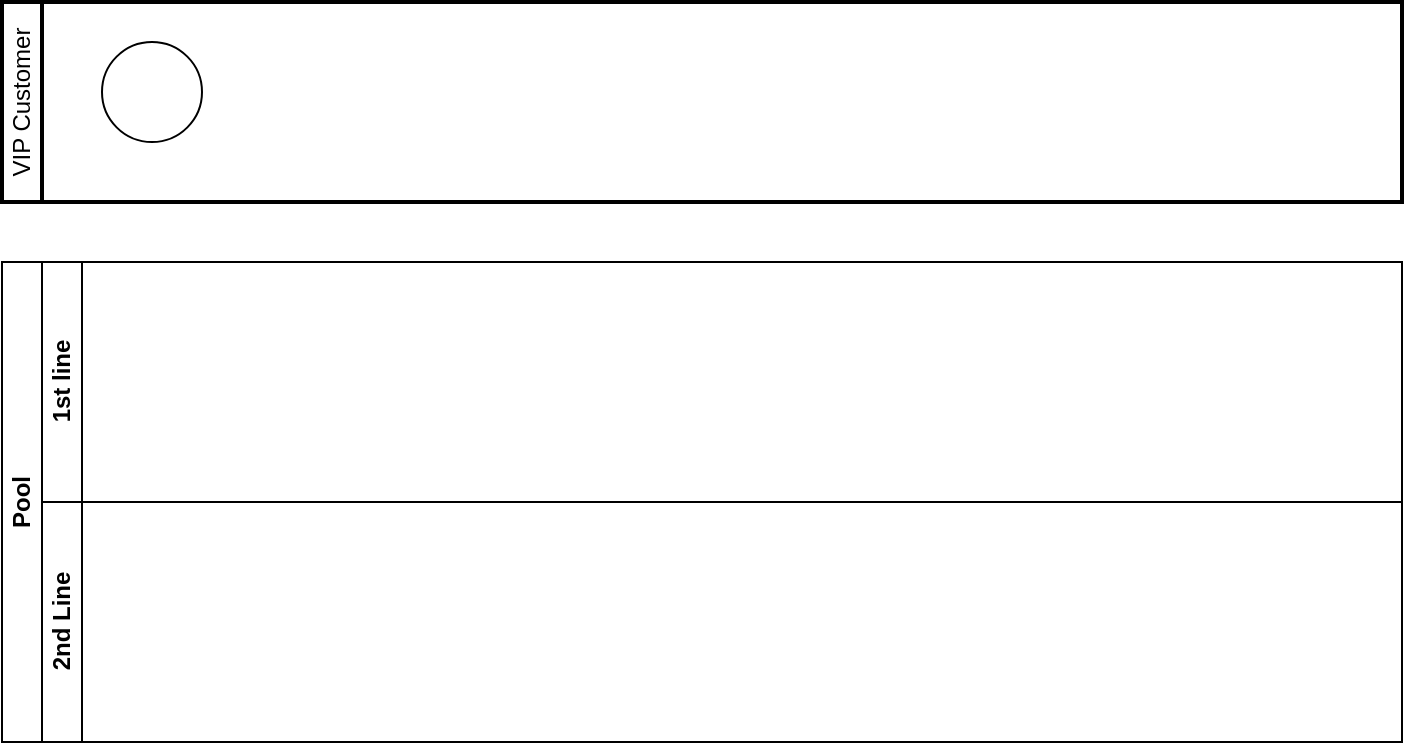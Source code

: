 <mxfile version="28.1.1" pages="2">
  <diagram name="第 1 页" id="-7rUZBeNB6Kr9PdHBvQQ">
    <mxGraphModel dx="984" dy="548" grid="1" gridSize="10" guides="1" tooltips="1" connect="1" arrows="1" fold="1" page="1" pageScale="1" pageWidth="827" pageHeight="1169" math="0" shadow="0">
      <root>
        <mxCell id="0" />
        <mxCell id="1" parent="0" />
        <mxCell id="crrEgtXzfFiQpc_Nn77q-1" value="Pool" style="swimlane;html=1;childLayout=stackLayout;resizeParent=1;resizeParentMax=0;horizontal=0;startSize=20;horizontalStack=0;whiteSpace=wrap;" vertex="1" parent="1">
          <mxGeometry x="30" y="490" width="700" height="240" as="geometry" />
        </mxCell>
        <mxCell id="crrEgtXzfFiQpc_Nn77q-3" value="1st line" style="swimlane;html=1;startSize=20;horizontal=0;" vertex="1" parent="crrEgtXzfFiQpc_Nn77q-1">
          <mxGeometry x="20" width="680" height="120" as="geometry" />
        </mxCell>
        <mxCell id="crrEgtXzfFiQpc_Nn77q-4" value="2nd Line" style="swimlane;html=1;startSize=20;horizontal=0;" vertex="1" parent="crrEgtXzfFiQpc_Nn77q-1">
          <mxGeometry x="20" y="120" width="680" height="120" as="geometry" />
        </mxCell>
        <mxCell id="crrEgtXzfFiQpc_Nn77q-7" value="VIP Customer" style="swimlane;html=1;startSize=20;fontStyle=0;collapsible=0;horizontal=0;swimlaneLine=1;swimlaneFillColor=#ffffff;strokeWidth=2;whiteSpace=wrap;" vertex="1" parent="1">
          <mxGeometry x="30" y="360" width="700" height="100" as="geometry" />
        </mxCell>
        <mxCell id="crrEgtXzfFiQpc_Nn77q-8" value="" style="points=[[0.145,0.145,0],[0.5,0,0],[0.855,0.145,0],[1,0.5,0],[0.855,0.855,0],[0.5,1,0],[0.145,0.855,0],[0,0.5,0]];shape=mxgraph.bpmn.event;html=1;verticalLabelPosition=bottom;labelBackgroundColor=#ffffff;verticalAlign=top;align=center;perimeter=ellipsePerimeter;outlineConnect=0;aspect=fixed;outline=standard;symbol=general;" vertex="1" parent="crrEgtXzfFiQpc_Nn77q-7">
          <mxGeometry x="50" y="20" width="50" height="50" as="geometry" />
        </mxCell>
      </root>
    </mxGraphModel>
  </diagram>
  <diagram id="A7_EB6fxQZ6pTfNvgGW4" name="第 2 页">
    <mxGraphModel dx="984" dy="548" grid="1" gridSize="10" guides="1" tooltips="1" connect="1" arrows="1" fold="1" page="1" pageScale="1" pageWidth="827" pageHeight="1169" math="0" shadow="0">
      <root>
        <mxCell id="0" />
        <mxCell id="1" parent="0" />
        <mxCell id="K5xxSd8D8HPHLGX_2HTV-1" value="" style="points=[[0.145,0.145,0],[0.5,0,0],[0.855,0.145,0],[1,0.5,0],[0.855,0.855,0],[0.5,1,0],[0.145,0.855,0],[0,0.5,0]];shape=mxgraph.bpmn.event;html=1;verticalLabelPosition=bottom;labelBackgroundColor=#ffffff;verticalAlign=top;align=center;perimeter=ellipsePerimeter;outlineConnect=0;aspect=fixed;outline=standard;symbol=general;" vertex="1" parent="1">
          <mxGeometry x="80" y="480" width="50" height="50" as="geometry" />
        </mxCell>
        <mxCell id="K5xxSd8D8HPHLGX_2HTV-2" value="登记VIP客户的问题" style="points=[[0.25,0,0],[0.5,0,0],[0.75,0,0],[1,0.25,0],[1,0.5,0],[1,0.75,0],[0.75,1,0],[0.5,1,0],[0.25,1,0],[0,0.75,0],[0,0.5,0],[0,0.25,0]];shape=mxgraph.bpmn.task2;whiteSpace=wrap;rectStyle=rounded;size=10;html=1;container=1;expand=0;collapsible=0;taskMarker=abstract;" vertex="1" parent="1">
          <mxGeometry x="210" y="465" width="120" height="80" as="geometry" />
        </mxCell>
        <mxCell id="K5xxSd8D8HPHLGX_2HTV-3" value="" style="points=[[0.145,0.145,0],[0.5,0,0],[0.855,0.145,0],[1,0.5,0],[0.855,0.855,0],[0.5,1,0],[0.145,0.855,0],[0,0.5,0]];shape=mxgraph.bpmn.event;html=1;verticalLabelPosition=bottom;labelBackgroundColor=#ffffff;verticalAlign=top;align=center;perimeter=ellipsePerimeter;outlineConnect=0;aspect=fixed;outline=end;symbol=terminate2;" vertex="1" parent="1">
          <mxGeometry x="690" y="480" width="50" height="50" as="geometry" />
        </mxCell>
        <mxCell id="K5xxSd8D8HPHLGX_2HTV-4" style="edgeStyle=orthogonalEdgeStyle;rounded=0;orthogonalLoop=1;jettySize=auto;html=1;exitX=1;exitY=0.5;exitDx=0;exitDy=0;exitPerimeter=0;entryX=0;entryY=0.5;entryDx=0;entryDy=0;entryPerimeter=0;" edge="1" parent="1" source="K5xxSd8D8HPHLGX_2HTV-1" target="K5xxSd8D8HPHLGX_2HTV-2">
          <mxGeometry relative="1" as="geometry" />
        </mxCell>
        <mxCell id="K5xxSd8D8HPHLGX_2HTV-6" value="接到VIP客户的电话" style="text;html=1;align=center;verticalAlign=middle;whiteSpace=wrap;rounded=0;" vertex="1" parent="1">
          <mxGeometry x="70" y="540" width="60" height="30" as="geometry" />
        </mxCell>
        <mxCell id="K5xxSd8D8HPHLGX_2HTV-10" style="edgeStyle=orthogonalEdgeStyle;rounded=0;orthogonalLoop=1;jettySize=auto;html=1;exitX=1;exitY=0.5;exitDx=0;exitDy=0;exitPerimeter=0;" edge="1" parent="1" source="K5xxSd8D8HPHLGX_2HTV-7" target="K5xxSd8D8HPHLGX_2HTV-9">
          <mxGeometry relative="1" as="geometry" />
        </mxCell>
        <mxCell id="K5xxSd8D8HPHLGX_2HTV-14" style="edgeStyle=orthogonalEdgeStyle;rounded=0;orthogonalLoop=1;jettySize=auto;html=1;exitX=0.5;exitY=0;exitDx=0;exitDy=0;exitPerimeter=0;entryX=0.5;entryY=1;entryDx=0;entryDy=0;dashed=1;" edge="1" parent="1" source="K5xxSd8D8HPHLGX_2HTV-7" target="K5xxSd8D8HPHLGX_2HTV-13">
          <mxGeometry relative="1" as="geometry" />
        </mxCell>
        <mxCell id="K5xxSd8D8HPHLGX_2HTV-7" value="处理VIP客户的问题" style="points=[[0.25,0,0],[0.5,0,0],[0.75,0,0],[1,0.25,0],[1,0.5,0],[1,0.75,0],[0.75,1,0],[0.5,1,0],[0.25,1,0],[0,0.75,0],[0,0.5,0],[0,0.25,0]];shape=mxgraph.bpmn.task2;whiteSpace=wrap;rectStyle=rounded;size=10;html=1;container=1;expand=0;collapsible=0;taskMarker=abstract;" vertex="1" parent="1">
          <mxGeometry x="370" y="465" width="120" height="80" as="geometry" />
        </mxCell>
        <mxCell id="K5xxSd8D8HPHLGX_2HTV-16" value="" style="points=[[0.145,0.145,0],[0.5,0,0],[0.855,0.145,0],[1,0.5,0],[0.855,0.855,0],[0.5,1,0],[0.145,0.855,0],[0,0.5,0]];shape=mxgraph.bpmn.event;html=1;verticalLabelPosition=bottom;labelBackgroundColor=#ffffff;verticalAlign=top;align=center;perimeter=ellipsePerimeter;outlineConnect=0;aspect=fixed;outline=throwing;symbol=escalation;" vertex="1" parent="K5xxSd8D8HPHLGX_2HTV-7">
          <mxGeometry x="50" y="45" width="50" height="50" as="geometry" />
        </mxCell>
        <mxCell id="K5xxSd8D8HPHLGX_2HTV-8" style="edgeStyle=orthogonalEdgeStyle;rounded=0;orthogonalLoop=1;jettySize=auto;html=1;exitX=1;exitY=0.5;exitDx=0;exitDy=0;exitPerimeter=0;entryX=0;entryY=0.5;entryDx=0;entryDy=0;entryPerimeter=0;" edge="1" parent="1" source="K5xxSd8D8HPHLGX_2HTV-2" target="K5xxSd8D8HPHLGX_2HTV-7">
          <mxGeometry relative="1" as="geometry" />
        </mxCell>
        <mxCell id="K5xxSd8D8HPHLGX_2HTV-11" value="Yes" style="edgeStyle=orthogonalEdgeStyle;rounded=0;orthogonalLoop=1;jettySize=auto;html=1;exitX=1;exitY=0.5;exitDx=0;exitDy=0;exitPerimeter=0;" edge="1" parent="1" source="K5xxSd8D8HPHLGX_2HTV-9" target="K5xxSd8D8HPHLGX_2HTV-3">
          <mxGeometry x="-0.111" relative="1" as="geometry">
            <mxPoint as="offset" />
          </mxGeometry>
        </mxCell>
        <mxCell id="K5xxSd8D8HPHLGX_2HTV-9" value="" style="points=[[0.25,0.25,0],[0.5,0,0],[0.75,0.25,0],[1,0.5,0],[0.75,0.75,0],[0.5,1,0],[0.25,0.75,0],[0,0.5,0]];shape=mxgraph.bpmn.gateway2;html=1;verticalLabelPosition=bottom;labelBackgroundColor=#ffffff;verticalAlign=top;align=center;perimeter=rhombusPerimeter;outlineConnect=0;outline=none;symbol=none;gwType=exclusive;" vertex="1" parent="1">
          <mxGeometry x="550" y="480" width="50" height="50" as="geometry" />
        </mxCell>
        <mxCell id="K5xxSd8D8HPHLGX_2HTV-12" value="VIP客户的问题等到解决" style="text;html=1;align=center;verticalAlign=middle;whiteSpace=wrap;rounded=0;" vertex="1" parent="1">
          <mxGeometry x="540" y="435" width="60" height="30" as="geometry" />
        </mxCell>
        <mxCell id="K5xxSd8D8HPHLGX_2HTV-13" value="" style="shape=datastore;html=1;labelPosition=center;verticalLabelPosition=bottom;align=center;verticalAlign=top;" vertex="1" parent="1">
          <mxGeometry x="380" y="335" width="100" height="100" as="geometry" />
        </mxCell>
        <mxCell id="K5xxSd8D8HPHLGX_2HTV-15" value="客户问题知识库" style="text;html=1;align=center;verticalAlign=middle;whiteSpace=wrap;rounded=0;" vertex="1" parent="1">
          <mxGeometry x="310" y="370" width="60" height="30" as="geometry" />
        </mxCell>
        <mxCell id="K5xxSd8D8HPHLGX_2HTV-17" value="处理客户问题升级" style="points=[[0.25,0,0],[0.5,0,0],[0.75,0,0],[1,0.25,0],[1,0.5,0],[1,0.75,0],[0.75,1,0],[0.5,1,0],[0.25,1,0],[0,0.75,0],[0,0.5,0],[0,0.25,0]];shape=mxgraph.bpmn.task2;whiteSpace=wrap;rectStyle=rounded;size=10;html=1;container=1;expand=0;collapsible=0;taskMarker=abstract;bpmnShapeType=subprocess;isLoopSub=1;outline=eventInt;symbol=escalation;" vertex="1" parent="1">
          <mxGeometry x="530" y="560" width="120" height="80" as="geometry" />
        </mxCell>
        <mxCell id="K5xxSd8D8HPHLGX_2HTV-18" style="edgeStyle=orthogonalEdgeStyle;rounded=1;orthogonalLoop=1;jettySize=auto;html=1;entryX=0.5;entryY=1;entryDx=0;entryDy=0;entryPerimeter=0;curved=0;dashed=1;" edge="1" parent="1" source="K5xxSd8D8HPHLGX_2HTV-17" target="K5xxSd8D8HPHLGX_2HTV-16">
          <mxGeometry relative="1" as="geometry" />
        </mxCell>
      </root>
    </mxGraphModel>
  </diagram>
</mxfile>
